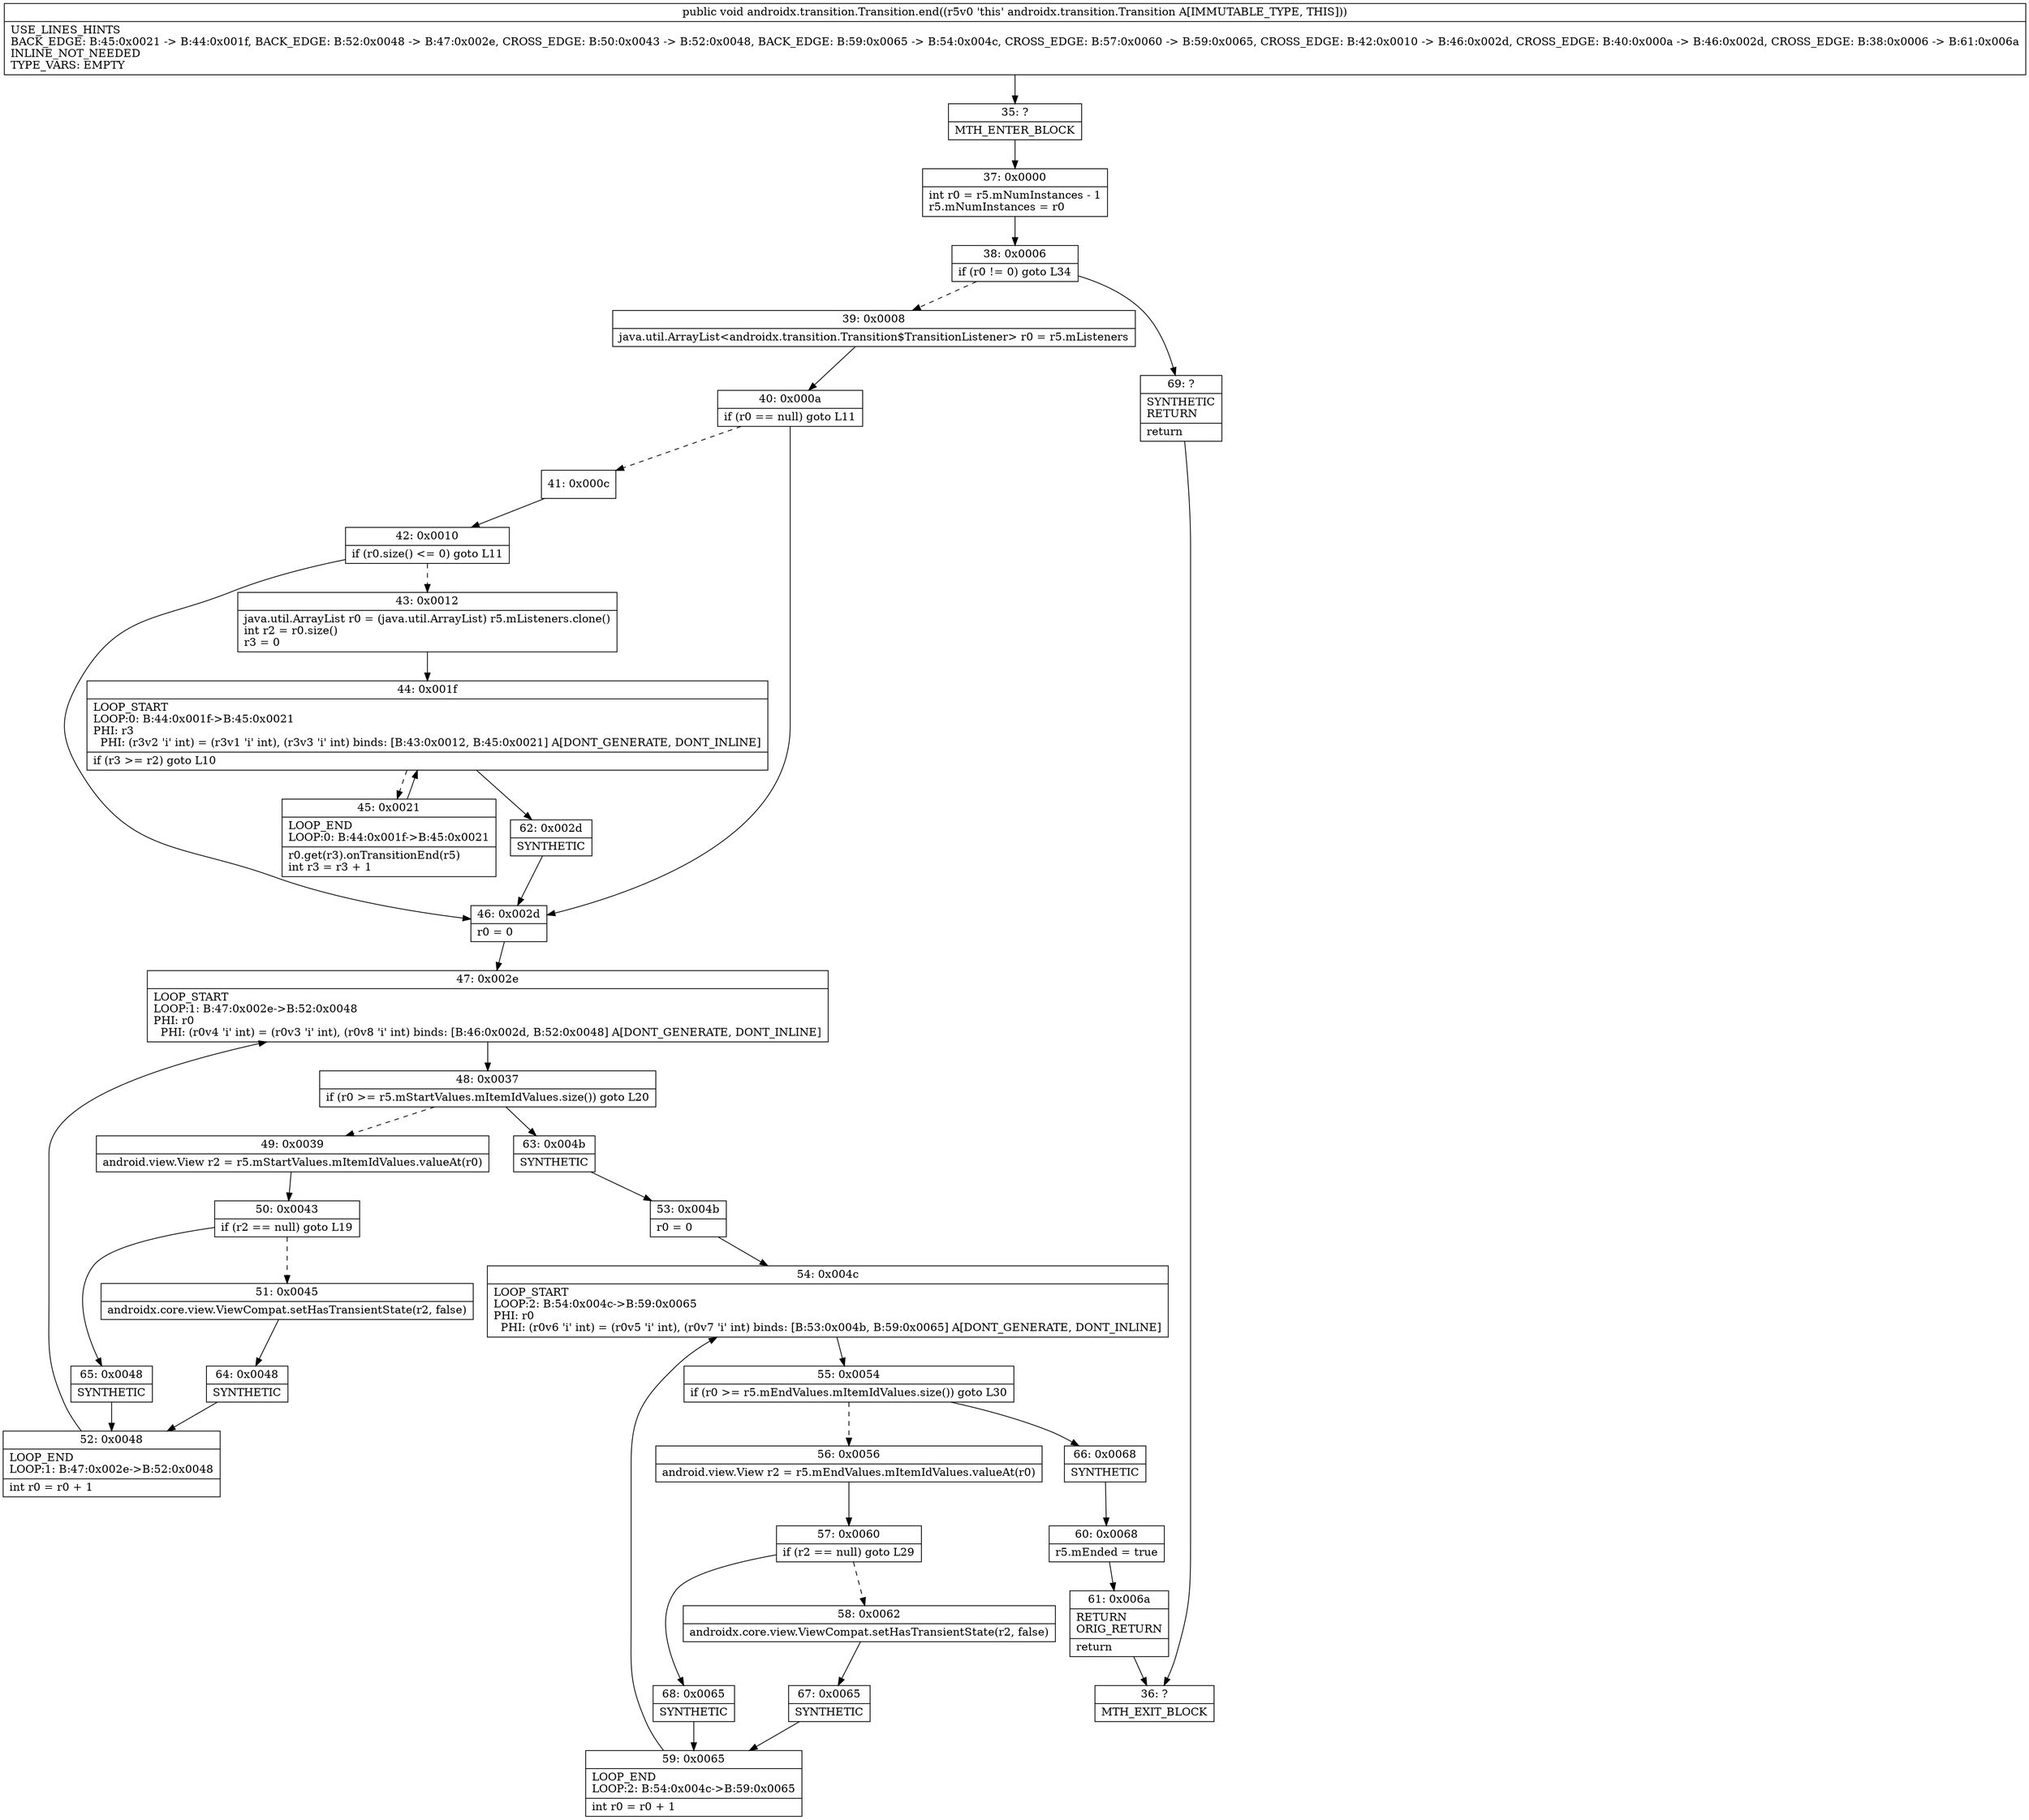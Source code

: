 digraph "CFG forandroidx.transition.Transition.end()V" {
Node_35 [shape=record,label="{35\:\ ?|MTH_ENTER_BLOCK\l}"];
Node_37 [shape=record,label="{37\:\ 0x0000|int r0 = r5.mNumInstances \- 1\lr5.mNumInstances = r0\l}"];
Node_38 [shape=record,label="{38\:\ 0x0006|if (r0 != 0) goto L34\l}"];
Node_39 [shape=record,label="{39\:\ 0x0008|java.util.ArrayList\<androidx.transition.Transition$TransitionListener\> r0 = r5.mListeners\l}"];
Node_40 [shape=record,label="{40\:\ 0x000a|if (r0 == null) goto L11\l}"];
Node_41 [shape=record,label="{41\:\ 0x000c}"];
Node_42 [shape=record,label="{42\:\ 0x0010|if (r0.size() \<= 0) goto L11\l}"];
Node_43 [shape=record,label="{43\:\ 0x0012|java.util.ArrayList r0 = (java.util.ArrayList) r5.mListeners.clone()\lint r2 = r0.size()\lr3 = 0\l}"];
Node_44 [shape=record,label="{44\:\ 0x001f|LOOP_START\lLOOP:0: B:44:0x001f\-\>B:45:0x0021\lPHI: r3 \l  PHI: (r3v2 'i' int) = (r3v1 'i' int), (r3v3 'i' int) binds: [B:43:0x0012, B:45:0x0021] A[DONT_GENERATE, DONT_INLINE]\l|if (r3 \>= r2) goto L10\l}"];
Node_45 [shape=record,label="{45\:\ 0x0021|LOOP_END\lLOOP:0: B:44:0x001f\-\>B:45:0x0021\l|r0.get(r3).onTransitionEnd(r5)\lint r3 = r3 + 1\l}"];
Node_62 [shape=record,label="{62\:\ 0x002d|SYNTHETIC\l}"];
Node_46 [shape=record,label="{46\:\ 0x002d|r0 = 0\l}"];
Node_47 [shape=record,label="{47\:\ 0x002e|LOOP_START\lLOOP:1: B:47:0x002e\-\>B:52:0x0048\lPHI: r0 \l  PHI: (r0v4 'i' int) = (r0v3 'i' int), (r0v8 'i' int) binds: [B:46:0x002d, B:52:0x0048] A[DONT_GENERATE, DONT_INLINE]\l}"];
Node_48 [shape=record,label="{48\:\ 0x0037|if (r0 \>= r5.mStartValues.mItemIdValues.size()) goto L20\l}"];
Node_49 [shape=record,label="{49\:\ 0x0039|android.view.View r2 = r5.mStartValues.mItemIdValues.valueAt(r0)\l}"];
Node_50 [shape=record,label="{50\:\ 0x0043|if (r2 == null) goto L19\l}"];
Node_51 [shape=record,label="{51\:\ 0x0045|androidx.core.view.ViewCompat.setHasTransientState(r2, false)\l}"];
Node_64 [shape=record,label="{64\:\ 0x0048|SYNTHETIC\l}"];
Node_52 [shape=record,label="{52\:\ 0x0048|LOOP_END\lLOOP:1: B:47:0x002e\-\>B:52:0x0048\l|int r0 = r0 + 1\l}"];
Node_65 [shape=record,label="{65\:\ 0x0048|SYNTHETIC\l}"];
Node_63 [shape=record,label="{63\:\ 0x004b|SYNTHETIC\l}"];
Node_53 [shape=record,label="{53\:\ 0x004b|r0 = 0\l}"];
Node_54 [shape=record,label="{54\:\ 0x004c|LOOP_START\lLOOP:2: B:54:0x004c\-\>B:59:0x0065\lPHI: r0 \l  PHI: (r0v6 'i' int) = (r0v5 'i' int), (r0v7 'i' int) binds: [B:53:0x004b, B:59:0x0065] A[DONT_GENERATE, DONT_INLINE]\l}"];
Node_55 [shape=record,label="{55\:\ 0x0054|if (r0 \>= r5.mEndValues.mItemIdValues.size()) goto L30\l}"];
Node_56 [shape=record,label="{56\:\ 0x0056|android.view.View r2 = r5.mEndValues.mItemIdValues.valueAt(r0)\l}"];
Node_57 [shape=record,label="{57\:\ 0x0060|if (r2 == null) goto L29\l}"];
Node_58 [shape=record,label="{58\:\ 0x0062|androidx.core.view.ViewCompat.setHasTransientState(r2, false)\l}"];
Node_67 [shape=record,label="{67\:\ 0x0065|SYNTHETIC\l}"];
Node_59 [shape=record,label="{59\:\ 0x0065|LOOP_END\lLOOP:2: B:54:0x004c\-\>B:59:0x0065\l|int r0 = r0 + 1\l}"];
Node_68 [shape=record,label="{68\:\ 0x0065|SYNTHETIC\l}"];
Node_66 [shape=record,label="{66\:\ 0x0068|SYNTHETIC\l}"];
Node_60 [shape=record,label="{60\:\ 0x0068|r5.mEnded = true\l}"];
Node_61 [shape=record,label="{61\:\ 0x006a|RETURN\lORIG_RETURN\l|return\l}"];
Node_36 [shape=record,label="{36\:\ ?|MTH_EXIT_BLOCK\l}"];
Node_69 [shape=record,label="{69\:\ ?|SYNTHETIC\lRETURN\l|return\l}"];
MethodNode[shape=record,label="{public void androidx.transition.Transition.end((r5v0 'this' androidx.transition.Transition A[IMMUTABLE_TYPE, THIS]))  | USE_LINES_HINTS\lBACK_EDGE: B:45:0x0021 \-\> B:44:0x001f, BACK_EDGE: B:52:0x0048 \-\> B:47:0x002e, CROSS_EDGE: B:50:0x0043 \-\> B:52:0x0048, BACK_EDGE: B:59:0x0065 \-\> B:54:0x004c, CROSS_EDGE: B:57:0x0060 \-\> B:59:0x0065, CROSS_EDGE: B:42:0x0010 \-\> B:46:0x002d, CROSS_EDGE: B:40:0x000a \-\> B:46:0x002d, CROSS_EDGE: B:38:0x0006 \-\> B:61:0x006a\lINLINE_NOT_NEEDED\lTYPE_VARS: EMPTY\l}"];
MethodNode -> Node_35;Node_35 -> Node_37;
Node_37 -> Node_38;
Node_38 -> Node_39[style=dashed];
Node_38 -> Node_69;
Node_39 -> Node_40;
Node_40 -> Node_41[style=dashed];
Node_40 -> Node_46;
Node_41 -> Node_42;
Node_42 -> Node_43[style=dashed];
Node_42 -> Node_46;
Node_43 -> Node_44;
Node_44 -> Node_45[style=dashed];
Node_44 -> Node_62;
Node_45 -> Node_44;
Node_62 -> Node_46;
Node_46 -> Node_47;
Node_47 -> Node_48;
Node_48 -> Node_49[style=dashed];
Node_48 -> Node_63;
Node_49 -> Node_50;
Node_50 -> Node_51[style=dashed];
Node_50 -> Node_65;
Node_51 -> Node_64;
Node_64 -> Node_52;
Node_52 -> Node_47;
Node_65 -> Node_52;
Node_63 -> Node_53;
Node_53 -> Node_54;
Node_54 -> Node_55;
Node_55 -> Node_56[style=dashed];
Node_55 -> Node_66;
Node_56 -> Node_57;
Node_57 -> Node_58[style=dashed];
Node_57 -> Node_68;
Node_58 -> Node_67;
Node_67 -> Node_59;
Node_59 -> Node_54;
Node_68 -> Node_59;
Node_66 -> Node_60;
Node_60 -> Node_61;
Node_61 -> Node_36;
Node_69 -> Node_36;
}

